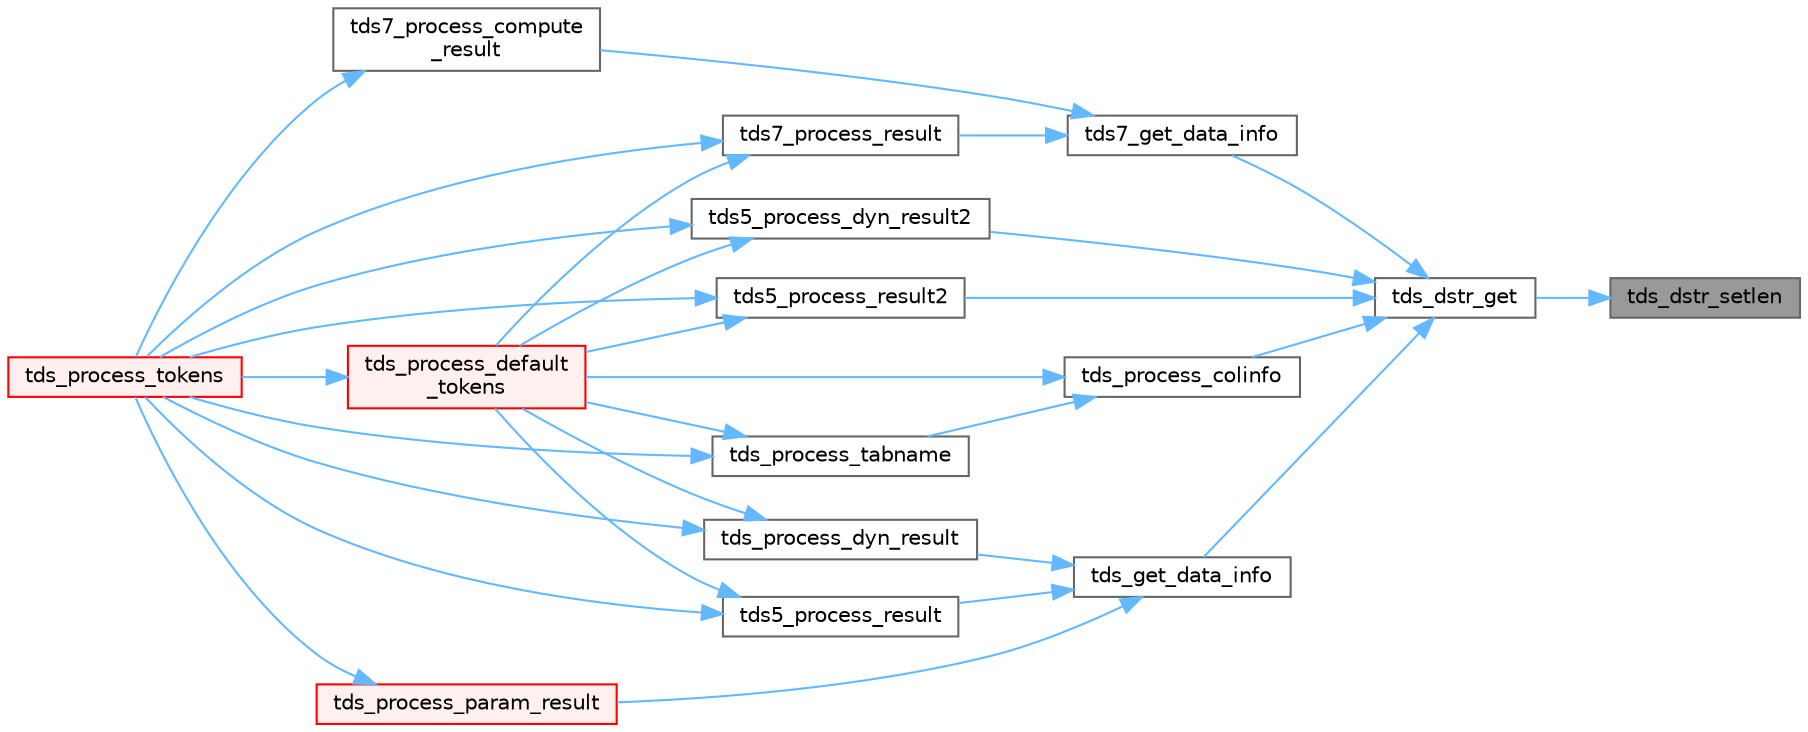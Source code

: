 digraph "tds_dstr_setlen"
{
 // LATEX_PDF_SIZE
  bgcolor="transparent";
  edge [fontname=Helvetica,fontsize=10,labelfontname=Helvetica,labelfontsize=10];
  node [fontname=Helvetica,fontsize=10,shape=box,height=0.2,width=0.4];
  rankdir="RL";
  Node1 [id="Node000001",label="tds_dstr_setlen",height=0.2,width=0.4,color="gray40", fillcolor="grey60", style="filled", fontcolor="black",tooltip="limit length of string, MUST be <= current length"];
  Node1 -> Node2 [id="edge1_Node000001_Node000002",dir="back",color="steelblue1",style="solid",tooltip=" "];
  Node2 [id="Node000002",label="tds_dstr_get",height=0.2,width=0.4,color="grey40", fillcolor="white", style="filled",URL="$a00591.html#ga017c427e9599c031be5c555cb32abe2c",tooltip="Reads a string from wire and put in a DSTR."];
  Node2 -> Node3 [id="edge2_Node000002_Node000003",dir="back",color="steelblue1",style="solid",tooltip=" "];
  Node3 [id="Node000003",label="tds5_process_dyn_result2",height=0.2,width=0.4,color="grey40", fillcolor="white", style="filled",URL="$a00592.html#gae688b515631141acfbc41bbb91c8b921",tooltip="Process new TDS 5.0 token for describing output parameters."];
  Node3 -> Node4 [id="edge3_Node000003_Node000004",dir="back",color="steelblue1",style="solid",tooltip=" "];
  Node4 [id="Node000004",label="tds_process_default\l_tokens",height=0.2,width=0.4,color="red", fillcolor="#FFF0F0", style="filled",URL="$a00592.html#ga39453d084f3f780ac4602d4abf2839f7",tooltip="tds_process_default_tokens() is a catch all function that is called to process tokens not known to ot..."];
  Node4 -> Node6 [id="edge4_Node000004_Node000006",dir="back",color="steelblue1",style="solid",tooltip=" "];
  Node6 [id="Node000006",label="tds_process_tokens",height=0.2,width=0.4,color="red", fillcolor="#FFF0F0", style="filled",URL="$a00592.html#gabfc9de1d1fe718818caf63a4be4035a6",tooltip="process all streams."];
  Node3 -> Node6 [id="edge5_Node000003_Node000006",dir="back",color="steelblue1",style="solid",tooltip=" "];
  Node2 -> Node37 [id="edge6_Node000002_Node000037",dir="back",color="steelblue1",style="solid",tooltip=" "];
  Node37 [id="Node000037",label="tds5_process_result2",height=0.2,width=0.4,color="grey40", fillcolor="white", style="filled",URL="$a00592.html#gabe2bdd5a41ce067cb31aef18ff81cb1c",tooltip="tds5_process_result2() is the new TDS 5.0 result set processing routine."];
  Node37 -> Node4 [id="edge7_Node000037_Node000004",dir="back",color="steelblue1",style="solid",tooltip=" "];
  Node37 -> Node6 [id="edge8_Node000037_Node000006",dir="back",color="steelblue1",style="solid",tooltip=" "];
  Node2 -> Node38 [id="edge9_Node000002_Node000038",dir="back",color="steelblue1",style="solid",tooltip=" "];
  Node38 [id="Node000038",label="tds7_get_data_info",height=0.2,width=0.4,color="grey40", fillcolor="white", style="filled",URL="$a00592.html#ga07cee55fd522cca16fb59b7a8f0b1376",tooltip="Reads data information from wire."];
  Node38 -> Node39 [id="edge10_Node000038_Node000039",dir="back",color="steelblue1",style="solid",tooltip=" "];
  Node39 [id="Node000039",label="tds7_process_compute\l_result",height=0.2,width=0.4,color="grey40", fillcolor="white", style="filled",URL="$a00592.html#ga6728e344caa20aea1def85f58dea138b",tooltip="tds7_process_compute_result() processes compute result sets for TDS 7/8."];
  Node39 -> Node6 [id="edge11_Node000039_Node000006",dir="back",color="steelblue1",style="solid",tooltip=" "];
  Node38 -> Node40 [id="edge12_Node000038_Node000040",dir="back",color="steelblue1",style="solid",tooltip=" "];
  Node40 [id="Node000040",label="tds7_process_result",height=0.2,width=0.4,color="grey40", fillcolor="white", style="filled",URL="$a00592.html#gaca56fc22d65a24a96d1bef310ade73aa",tooltip="tds7_process_result() is the TDS 7.0 result set processing routine."];
  Node40 -> Node4 [id="edge13_Node000040_Node000004",dir="back",color="steelblue1",style="solid",tooltip=" "];
  Node40 -> Node6 [id="edge14_Node000040_Node000006",dir="back",color="steelblue1",style="solid",tooltip=" "];
  Node2 -> Node41 [id="edge15_Node000002_Node000041",dir="back",color="steelblue1",style="solid",tooltip=" "];
  Node41 [id="Node000041",label="tds_get_data_info",height=0.2,width=0.4,color="grey40", fillcolor="white", style="filled",URL="$a00592.html#gad9b6b86f48be077fb44ac603845a0c27",tooltip="Reads data metadata from wire."];
  Node41 -> Node42 [id="edge16_Node000041_Node000042",dir="back",color="steelblue1",style="solid",tooltip=" "];
  Node42 [id="Node000042",label="tds5_process_result",height=0.2,width=0.4,color="grey40", fillcolor="white", style="filled",URL="$a00592.html#ga547b2f48659f77a69aa802d861ac827d",tooltip="tds5_process_result() is the TDS 5.0 result set processing routine."];
  Node42 -> Node4 [id="edge17_Node000042_Node000004",dir="back",color="steelblue1",style="solid",tooltip=" "];
  Node42 -> Node6 [id="edge18_Node000042_Node000006",dir="back",color="steelblue1",style="solid",tooltip=" "];
  Node41 -> Node43 [id="edge19_Node000041_Node000043",dir="back",color="steelblue1",style="solid",tooltip=" "];
  Node43 [id="Node000043",label="tds_process_dyn_result",height=0.2,width=0.4,color="grey40", fillcolor="white", style="filled",URL="$a00592.html#ga416cf119c1d4a0fca27dc5b50c261358",tooltip="Process results from dynamic."];
  Node43 -> Node4 [id="edge20_Node000043_Node000004",dir="back",color="steelblue1",style="solid",tooltip=" "];
  Node43 -> Node6 [id="edge21_Node000043_Node000006",dir="back",color="steelblue1",style="solid",tooltip=" "];
  Node41 -> Node44 [id="edge22_Node000041_Node000044",dir="back",color="steelblue1",style="solid",tooltip=" "];
  Node44 [id="Node000044",label="tds_process_param_result",height=0.2,width=0.4,color="red", fillcolor="#FFF0F0", style="filled",URL="$a00592.html#gacb3354443bcefe7a500a500a4904cc05",tooltip="process output parameters of a stored procedure."];
  Node44 -> Node6 [id="edge23_Node000044_Node000006",dir="back",color="steelblue1",style="solid",tooltip=" "];
  Node2 -> Node46 [id="edge24_Node000002_Node000046",dir="back",color="steelblue1",style="solid",tooltip=" "];
  Node46 [id="Node000046",label="tds_process_colinfo",height=0.2,width=0.4,color="grey40", fillcolor="white", style="filled",URL="$a00592.html#ga22c7f413d43fc0d511e122a3de389166",tooltip="Reads column information."];
  Node46 -> Node4 [id="edge25_Node000046_Node000004",dir="back",color="steelblue1",style="solid",tooltip=" "];
  Node46 -> Node47 [id="edge26_Node000046_Node000047",dir="back",color="steelblue1",style="solid",tooltip=" "];
  Node47 [id="Node000047",label="tds_process_tabname",height=0.2,width=0.4,color="grey40", fillcolor="white", style="filled",URL="$a00592.html#gaeec59bca9bd0c5388e245f0d19d9c81a",tooltip="Process list of table from network."];
  Node47 -> Node4 [id="edge27_Node000047_Node000004",dir="back",color="steelblue1",style="solid",tooltip=" "];
  Node47 -> Node6 [id="edge28_Node000047_Node000006",dir="back",color="steelblue1",style="solid",tooltip=" "];
}
